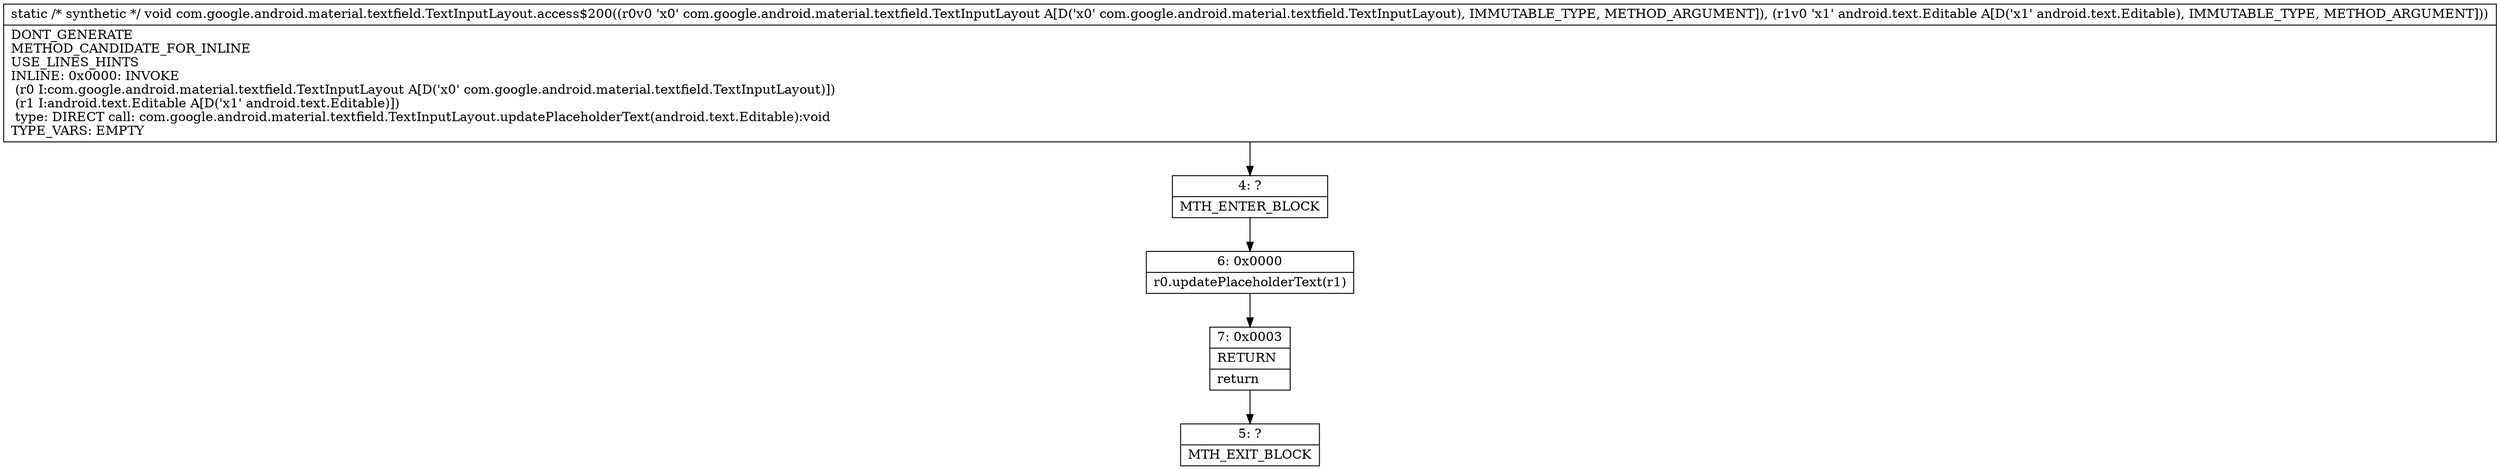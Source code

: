 digraph "CFG forcom.google.android.material.textfield.TextInputLayout.access$200(Lcom\/google\/android\/material\/textfield\/TextInputLayout;Landroid\/text\/Editable;)V" {
Node_4 [shape=record,label="{4\:\ ?|MTH_ENTER_BLOCK\l}"];
Node_6 [shape=record,label="{6\:\ 0x0000|r0.updatePlaceholderText(r1)\l}"];
Node_7 [shape=record,label="{7\:\ 0x0003|RETURN\l|return\l}"];
Node_5 [shape=record,label="{5\:\ ?|MTH_EXIT_BLOCK\l}"];
MethodNode[shape=record,label="{static \/* synthetic *\/ void com.google.android.material.textfield.TextInputLayout.access$200((r0v0 'x0' com.google.android.material.textfield.TextInputLayout A[D('x0' com.google.android.material.textfield.TextInputLayout), IMMUTABLE_TYPE, METHOD_ARGUMENT]), (r1v0 'x1' android.text.Editable A[D('x1' android.text.Editable), IMMUTABLE_TYPE, METHOD_ARGUMENT]))  | DONT_GENERATE\lMETHOD_CANDIDATE_FOR_INLINE\lUSE_LINES_HINTS\lINLINE: 0x0000: INVOKE  \l  (r0 I:com.google.android.material.textfield.TextInputLayout A[D('x0' com.google.android.material.textfield.TextInputLayout)])\l  (r1 I:android.text.Editable A[D('x1' android.text.Editable)])\l type: DIRECT call: com.google.android.material.textfield.TextInputLayout.updatePlaceholderText(android.text.Editable):void\lTYPE_VARS: EMPTY\l}"];
MethodNode -> Node_4;Node_4 -> Node_6;
Node_6 -> Node_7;
Node_7 -> Node_5;
}

